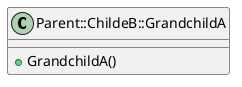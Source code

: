 @startuml Parent::ChildeB::GrandchildA
class Parent::ChildeB::GrandchildA  {
    + GrandchildA()
}
@enduml